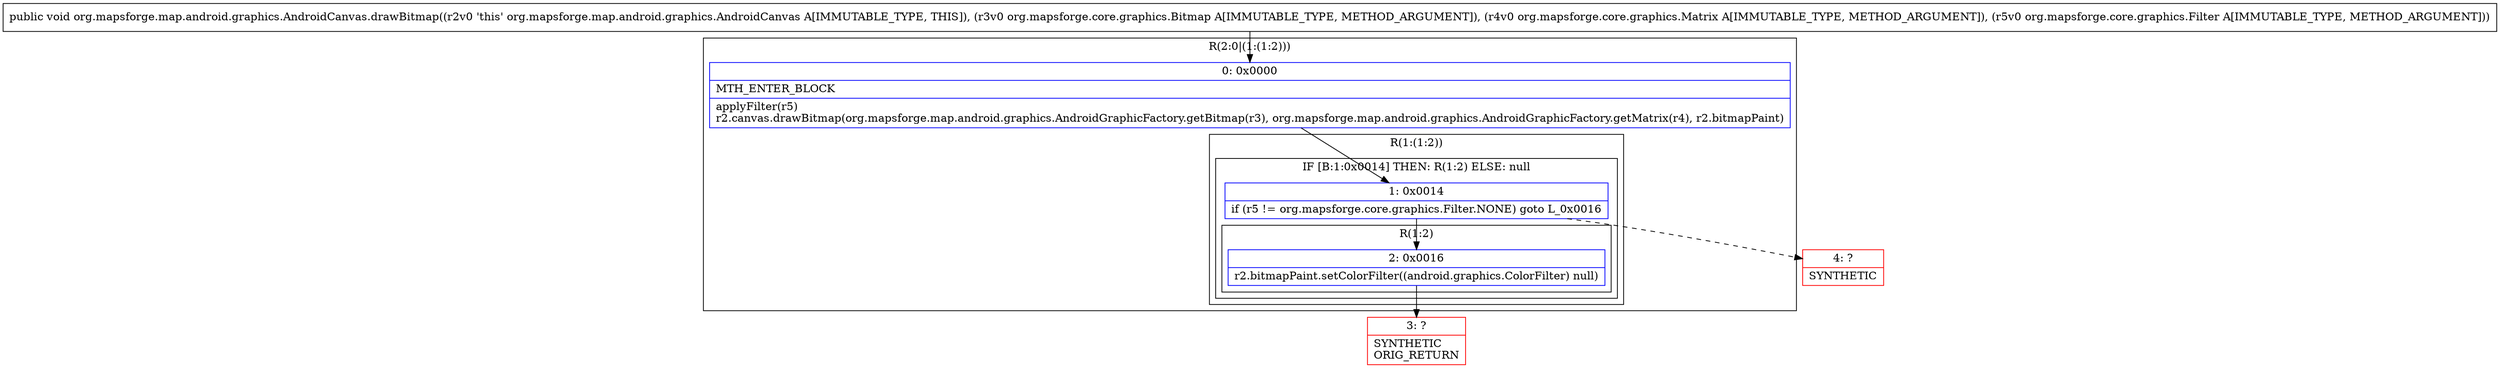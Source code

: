 digraph "CFG fororg.mapsforge.map.android.graphics.AndroidCanvas.drawBitmap(Lorg\/mapsforge\/core\/graphics\/Bitmap;Lorg\/mapsforge\/core\/graphics\/Matrix;Lorg\/mapsforge\/core\/graphics\/Filter;)V" {
subgraph cluster_Region_1871415006 {
label = "R(2:0|(1:(1:2)))";
node [shape=record,color=blue];
Node_0 [shape=record,label="{0\:\ 0x0000|MTH_ENTER_BLOCK\l|applyFilter(r5)\lr2.canvas.drawBitmap(org.mapsforge.map.android.graphics.AndroidGraphicFactory.getBitmap(r3), org.mapsforge.map.android.graphics.AndroidGraphicFactory.getMatrix(r4), r2.bitmapPaint)\l}"];
subgraph cluster_Region_1193829096 {
label = "R(1:(1:2))";
node [shape=record,color=blue];
subgraph cluster_IfRegion_1230855859 {
label = "IF [B:1:0x0014] THEN: R(1:2) ELSE: null";
node [shape=record,color=blue];
Node_1 [shape=record,label="{1\:\ 0x0014|if (r5 != org.mapsforge.core.graphics.Filter.NONE) goto L_0x0016\l}"];
subgraph cluster_Region_325756412 {
label = "R(1:2)";
node [shape=record,color=blue];
Node_2 [shape=record,label="{2\:\ 0x0016|r2.bitmapPaint.setColorFilter((android.graphics.ColorFilter) null)\l}"];
}
}
}
}
Node_3 [shape=record,color=red,label="{3\:\ ?|SYNTHETIC\lORIG_RETURN\l}"];
Node_4 [shape=record,color=red,label="{4\:\ ?|SYNTHETIC\l}"];
MethodNode[shape=record,label="{public void org.mapsforge.map.android.graphics.AndroidCanvas.drawBitmap((r2v0 'this' org.mapsforge.map.android.graphics.AndroidCanvas A[IMMUTABLE_TYPE, THIS]), (r3v0 org.mapsforge.core.graphics.Bitmap A[IMMUTABLE_TYPE, METHOD_ARGUMENT]), (r4v0 org.mapsforge.core.graphics.Matrix A[IMMUTABLE_TYPE, METHOD_ARGUMENT]), (r5v0 org.mapsforge.core.graphics.Filter A[IMMUTABLE_TYPE, METHOD_ARGUMENT])) }"];
MethodNode -> Node_0;
Node_0 -> Node_1;
Node_1 -> Node_2;
Node_1 -> Node_4[style=dashed];
Node_2 -> Node_3;
}

